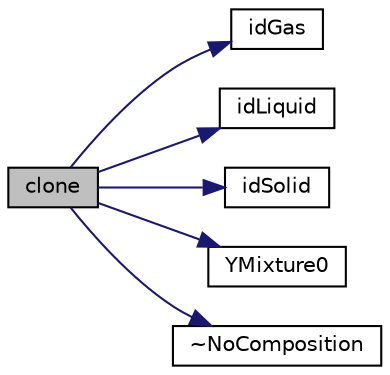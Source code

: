 digraph "clone"
{
  bgcolor="transparent";
  edge [fontname="Helvetica",fontsize="10",labelfontname="Helvetica",labelfontsize="10"];
  node [fontname="Helvetica",fontsize="10",shape=record];
  rankdir="LR";
  Node9 [label="clone",height=0.2,width=0.4,color="black", fillcolor="grey75", style="filled", fontcolor="black"];
  Node9 -> Node10 [color="midnightblue",fontsize="10",style="solid",fontname="Helvetica"];
  Node10 [label="idGas",height=0.2,width=0.4,color="black",URL="$a25425.html#ad2ca84f7489479c006afb022a67c8379",tooltip="Gas id. "];
  Node9 -> Node11 [color="midnightblue",fontsize="10",style="solid",fontname="Helvetica"];
  Node11 [label="idLiquid",height=0.2,width=0.4,color="black",URL="$a25425.html#adecc05637c0ece9f3db097804b686c53",tooltip="Liquid id. "];
  Node9 -> Node12 [color="midnightblue",fontsize="10",style="solid",fontname="Helvetica"];
  Node12 [label="idSolid",height=0.2,width=0.4,color="black",URL="$a25425.html#aec857bbc90dc99433ffaa6f8c7459b0f",tooltip="Solid id. "];
  Node9 -> Node13 [color="midnightblue",fontsize="10",style="solid",fontname="Helvetica"];
  Node13 [label="YMixture0",height=0.2,width=0.4,color="black",URL="$a25425.html#a237a3f76bed4e97fcc659459ddec3684",tooltip="Return the list of mixture mass fractions. "];
  Node9 -> Node14 [color="midnightblue",fontsize="10",style="solid",fontname="Helvetica"];
  Node14 [label="~NoComposition",height=0.2,width=0.4,color="black",URL="$a25425.html#aa9093b6cbd25389fb1913adc81199eba",tooltip="Destructor. "];
}

